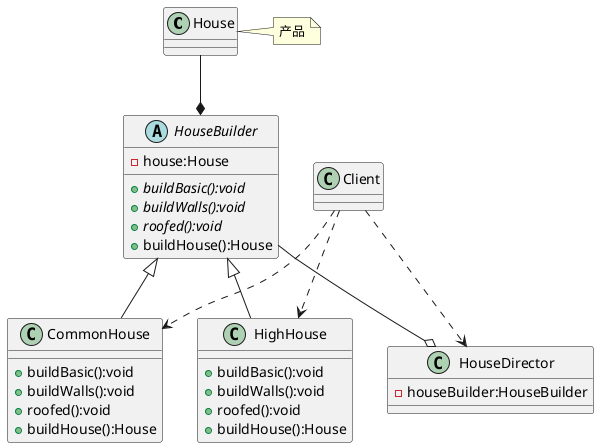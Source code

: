 @startuml
'https://plantuml.com/class-diagram

class House

abstract class HouseBuilder{
-house:House
+{abstract}buildBasic():void
+{abstract}buildWalls():void
+{abstract}roofed():void
+buildHouse():House
}

class CommonHouse extends HouseBuilder{
+buildBasic():void
+buildWalls():void
+roofed():void
+buildHouse():House
}

class HighHouse extends HouseBuilder{
+buildBasic():void
+buildWalls():void
+roofed():void
+buildHouse():House
}

class HouseDirector{
-houseBuilder:HouseBuilder
}

note right of House
 产品
end note

House --* HouseBuilder
HouseBuilder --o HouseDirector
Client ..> HouseDirector
Client ..>CommonHouse
Client ..>HighHouse

@enduml